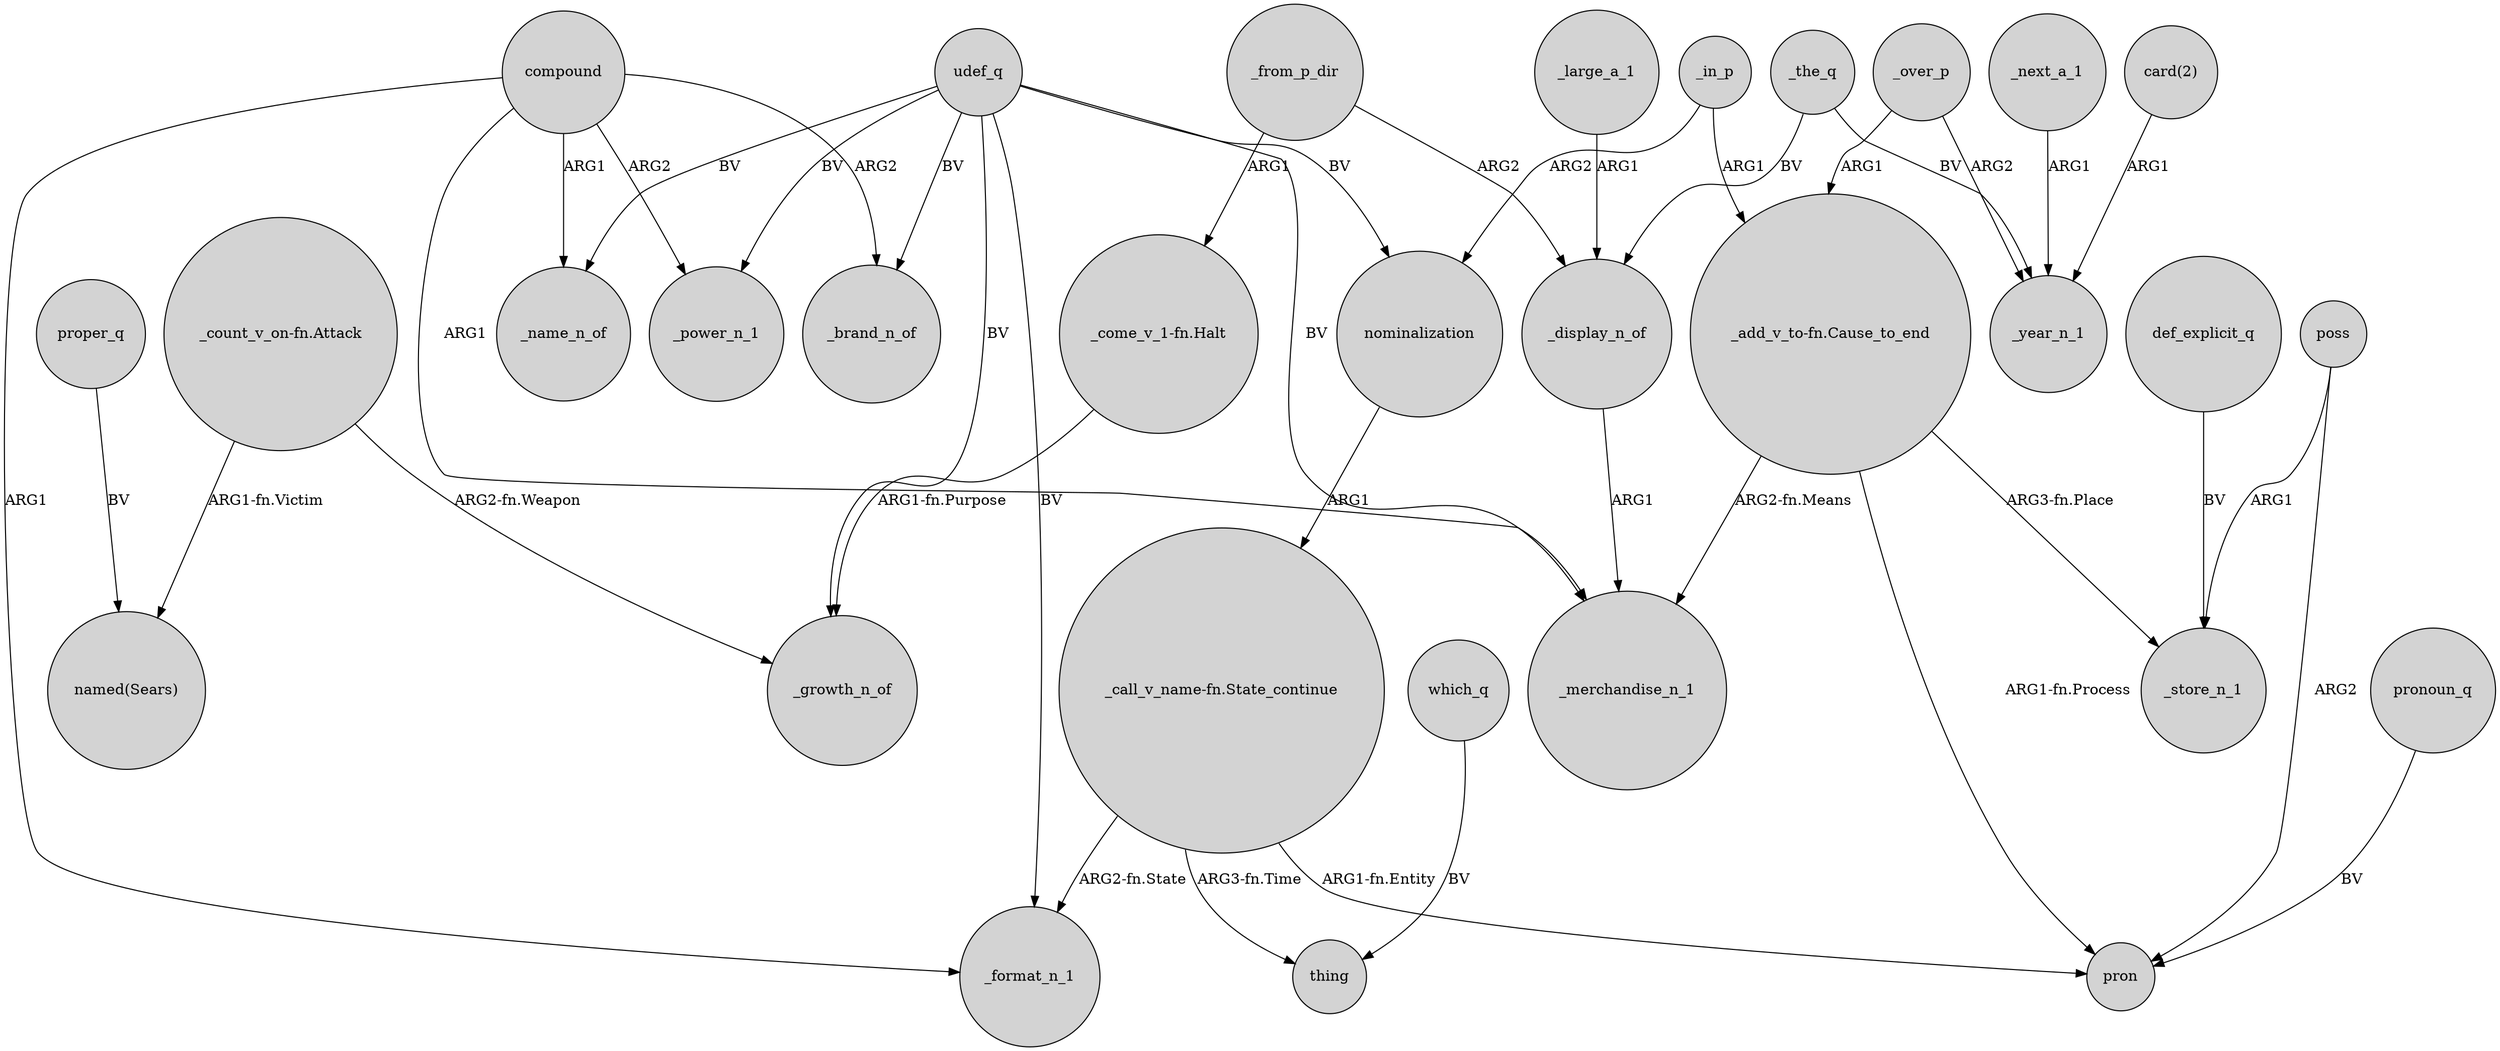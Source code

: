 digraph {
	node [shape=circle style=filled]
	udef_q -> _format_n_1 [label=BV]
	_display_n_of -> _merchandise_n_1 [label=ARG1]
	"_count_v_on-fn.Attack" -> _growth_n_of [label="ARG2-fn.Weapon"]
	_from_p_dir -> "_come_v_1-fn.Halt" [label=ARG1]
	"_call_v_name-fn.State_continue" -> thing [label="ARG3-fn.Time"]
	_from_p_dir -> _display_n_of [label=ARG2]
	"_add_v_to-fn.Cause_to_end" -> _merchandise_n_1 [label="ARG2-fn.Means"]
	udef_q -> nominalization [label=BV]
	which_q -> thing [label=BV]
	_in_p -> "_add_v_to-fn.Cause_to_end" [label=ARG1]
	compound -> _name_n_of [label=ARG1]
	_large_a_1 -> _display_n_of [label=ARG1]
	compound -> _power_n_1 [label=ARG2]
	"_call_v_name-fn.State_continue" -> _format_n_1 [label="ARG2-fn.State"]
	pronoun_q -> pron [label=BV]
	proper_q -> "named(Sears)" [label=BV]
	poss -> pron [label=ARG2]
	def_explicit_q -> _store_n_1 [label=BV]
	_the_q -> _year_n_1 [label=BV]
	compound -> _format_n_1 [label=ARG1]
	udef_q -> _merchandise_n_1 [label=BV]
	udef_q -> _brand_n_of [label=BV]
	"_come_v_1-fn.Halt" -> _growth_n_of [label="ARG1-fn.Purpose"]
	_the_q -> _display_n_of [label=BV]
	udef_q -> _growth_n_of [label=BV]
	"_add_v_to-fn.Cause_to_end" -> _store_n_1 [label="ARG3-fn.Place"]
	"_count_v_on-fn.Attack" -> "named(Sears)" [label="ARG1-fn.Victim"]
	"_call_v_name-fn.State_continue" -> pron [label="ARG1-fn.Entity"]
	udef_q -> _power_n_1 [label=BV]
	_over_p -> _year_n_1 [label=ARG2]
	nominalization -> "_call_v_name-fn.State_continue" [label=ARG1]
	"card(2)" -> _year_n_1 [label=ARG1]
	udef_q -> _name_n_of [label=BV]
	poss -> _store_n_1 [label=ARG1]
	_next_a_1 -> _year_n_1 [label=ARG1]
	_in_p -> nominalization [label=ARG2]
	compound -> _brand_n_of [label=ARG2]
	_over_p -> "_add_v_to-fn.Cause_to_end" [label=ARG1]
	compound -> _merchandise_n_1 [label=ARG1]
	"_add_v_to-fn.Cause_to_end" -> pron [label="ARG1-fn.Process"]
}
